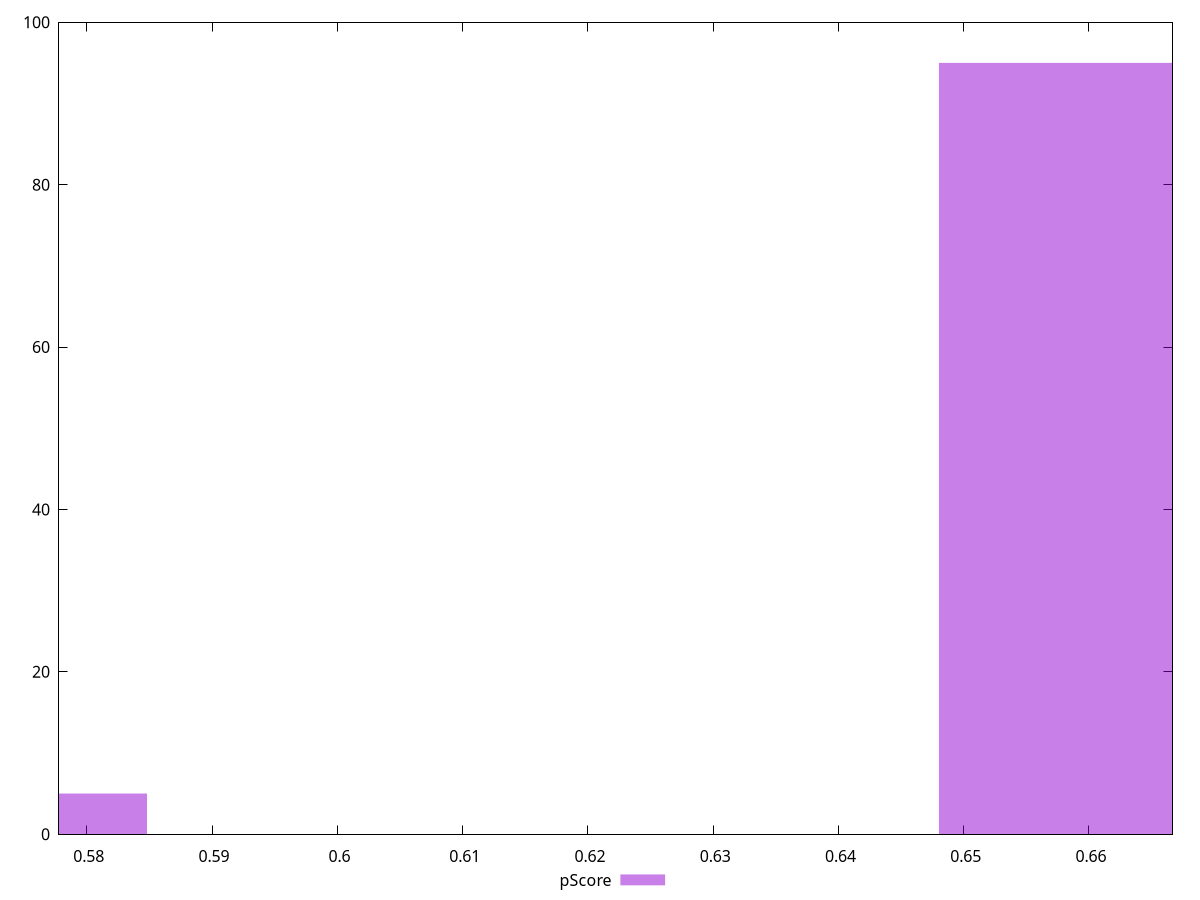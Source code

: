 reset

$pScore <<EOF
0.6638302091930993 95
0.5689973221655137 5
EOF

set key outside below
set boxwidth 0.03161096234252854
set xrange [0.5777777777777777:0.6666666666666666]
set yrange [0:100]
set trange [0:100]
set style fill transparent solid 0.5 noborder
set terminal svg size 640, 490 enhanced background rgb 'white'
set output "report_00026_2021-02-22T21:38:55.199Z/uses-webp-images/samples/pages+cached+noadtech/pScore/histogram.svg"

plot $pScore title "pScore" with boxes

reset
